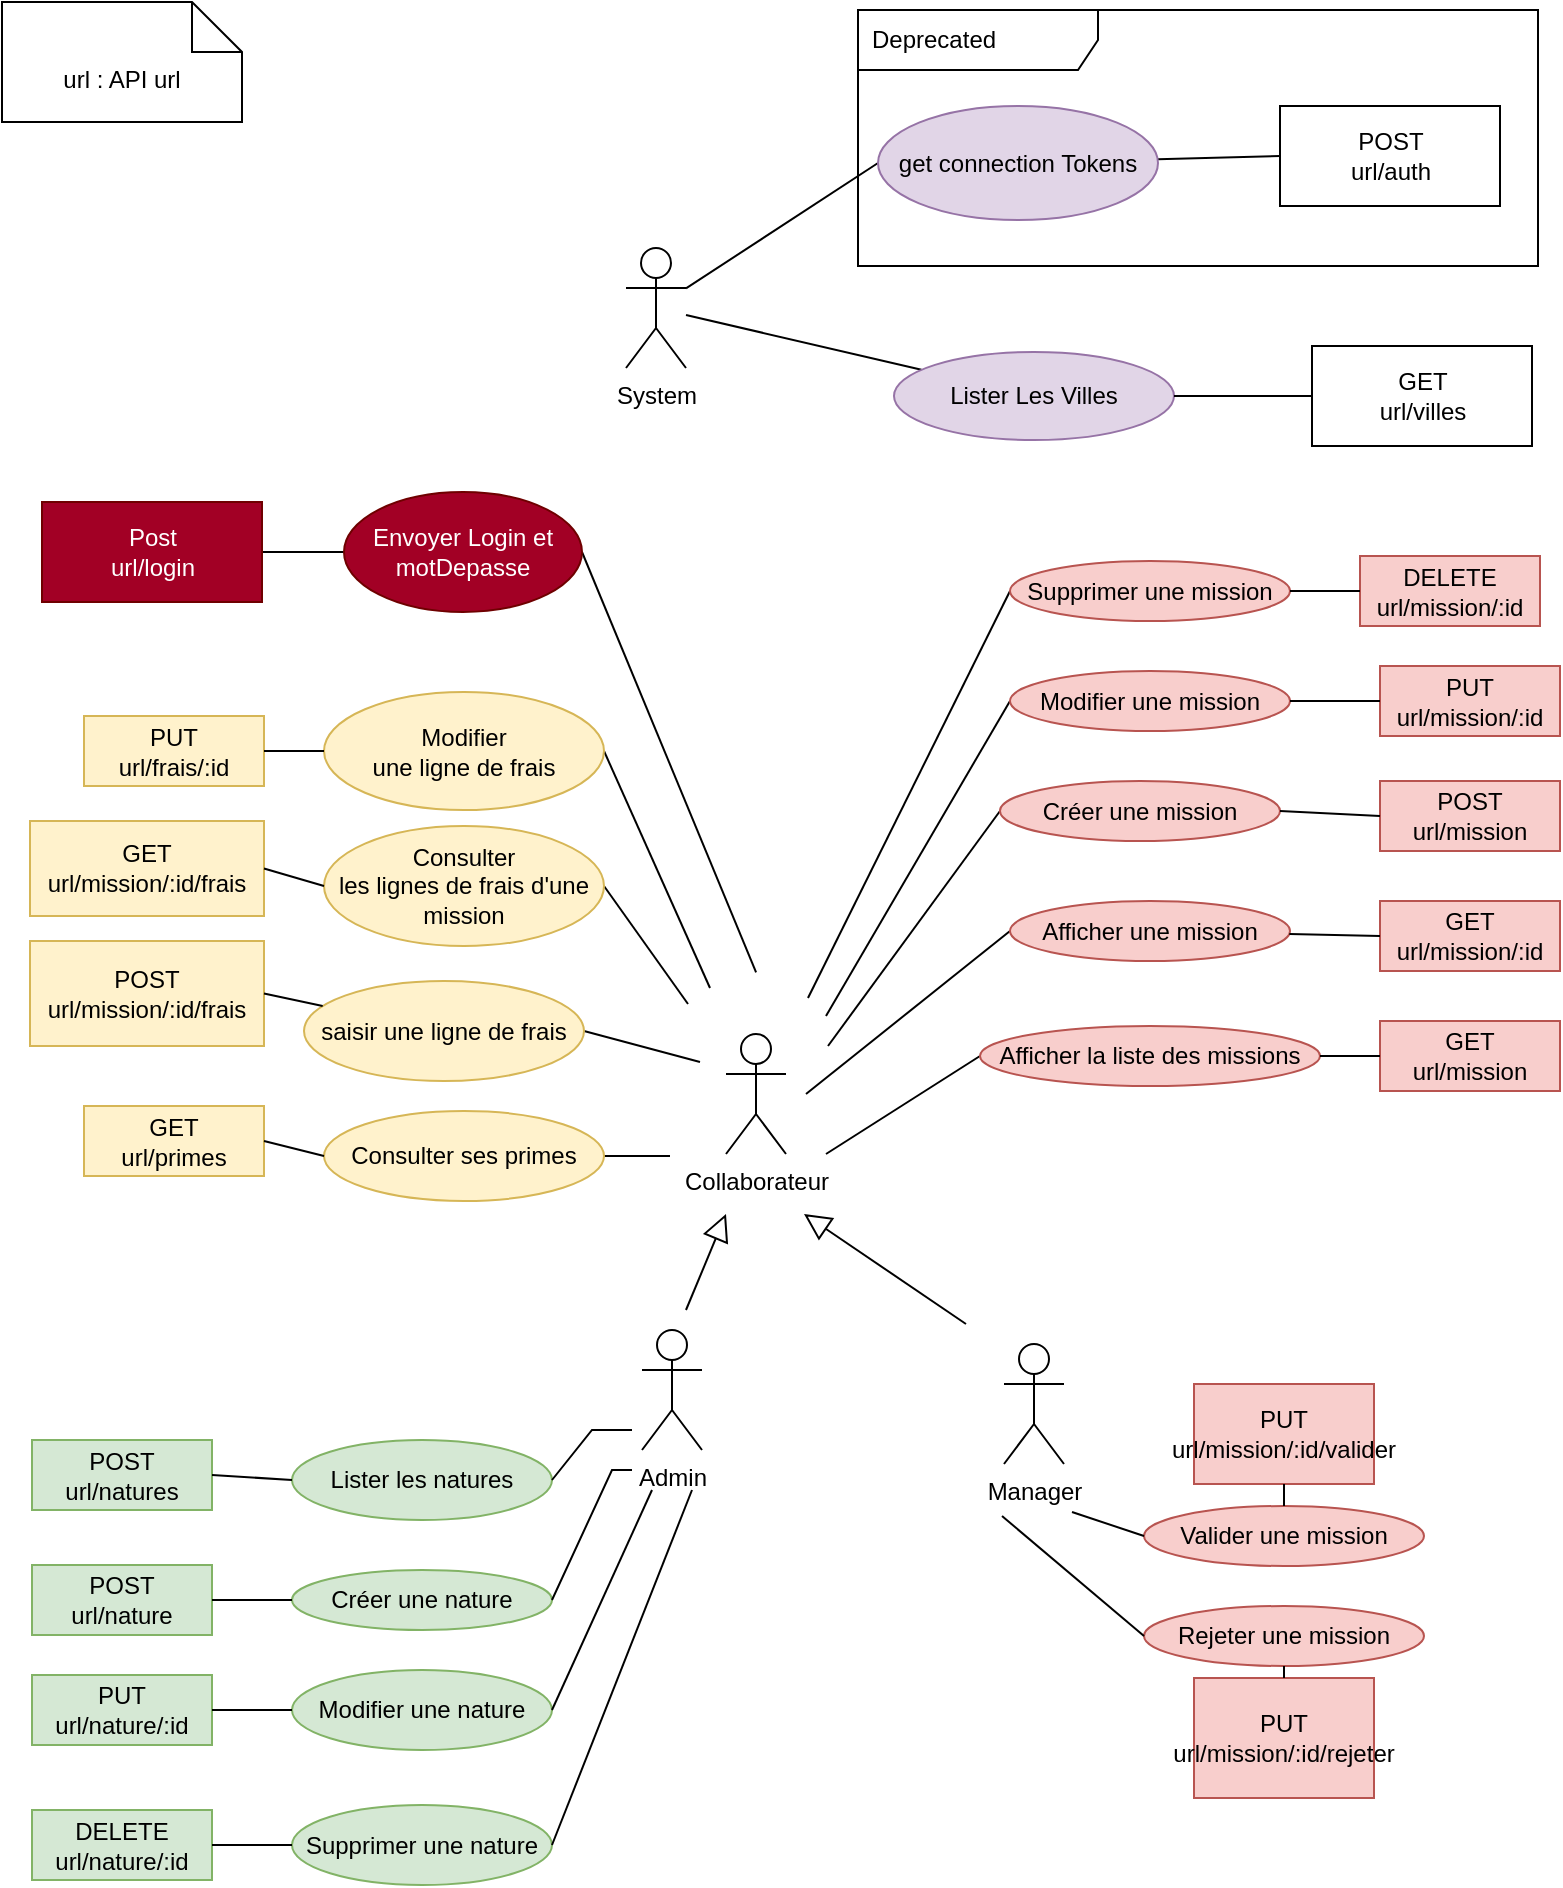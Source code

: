 <mxfile version="20.3.6" type="github">
  <diagram id="1HFoKZ7HmbYaqoWhvM2N" name="Page-1">
    <mxGraphModel dx="1422" dy="734" grid="0" gridSize="10" guides="1" tooltips="1" connect="1" arrows="1" fold="1" page="1" pageScale="1" pageWidth="850" pageHeight="1100" math="0" shadow="0">
      <root>
        <mxCell id="0" />
        <mxCell id="1" parent="0" />
        <mxCell id="fpnA1gOJu9WvSEtu6Hov-3" value="&lt;div&gt;Collaborateur&lt;/div&gt;" style="shape=umlActor;verticalLabelPosition=bottom;verticalAlign=top;html=1;outlineConnect=0;" parent="1" vertex="1">
          <mxGeometry x="391" y="539" width="30" height="60" as="geometry" />
        </mxCell>
        <mxCell id="fpnA1gOJu9WvSEtu6Hov-6" value="" style="endArrow=block;html=1;rounded=0;endFill=0;endSize=11;" parent="1" edge="1">
          <mxGeometry width="50" height="50" relative="1" as="geometry">
            <mxPoint x="371" y="677" as="sourcePoint" />
            <mxPoint x="391" y="629" as="targetPoint" />
            <Array as="points" />
          </mxGeometry>
        </mxCell>
        <mxCell id="fpnA1gOJu9WvSEtu6Hov-7" value="" style="endArrow=block;html=1;rounded=0;endFill=0;endSize=11;startSize=6;startArrow=none;" parent="1" edge="1">
          <mxGeometry width="50" height="50" relative="1" as="geometry">
            <mxPoint x="511" y="684" as="sourcePoint" />
            <mxPoint x="430" y="629" as="targetPoint" />
            <Array as="points" />
          </mxGeometry>
        </mxCell>
        <mxCell id="fpnA1gOJu9WvSEtu6Hov-32" value="" style="endArrow=none;html=1;rounded=0;startSize=6;endSize=11;entryX=0;entryY=0.5;entryDx=0;entryDy=0;" parent="1" target="fpnA1gOJu9WvSEtu6Hov-27" edge="1">
          <mxGeometry width="50" height="50" relative="1" as="geometry">
            <mxPoint x="432" y="521" as="sourcePoint" />
            <mxPoint x="531" y="369" as="targetPoint" />
            <Array as="points" />
          </mxGeometry>
        </mxCell>
        <mxCell id="fpnA1gOJu9WvSEtu6Hov-33" value="" style="endArrow=none;html=1;rounded=0;startSize=6;endSize=11;entryX=0;entryY=0.5;entryDx=0;entryDy=0;" parent="1" target="fpnA1gOJu9WvSEtu6Hov-28" edge="1">
          <mxGeometry width="50" height="50" relative="1" as="geometry">
            <mxPoint x="441" y="530" as="sourcePoint" />
            <mxPoint x="531" y="369" as="targetPoint" />
            <Array as="points" />
          </mxGeometry>
        </mxCell>
        <mxCell id="fpnA1gOJu9WvSEtu6Hov-34" value="" style="endArrow=none;html=1;rounded=0;startSize=6;endSize=11;entryX=0;entryY=0.5;entryDx=0;entryDy=0;" parent="1" target="fpnA1gOJu9WvSEtu6Hov-29" edge="1">
          <mxGeometry width="50" height="50" relative="1" as="geometry">
            <mxPoint x="442" y="545" as="sourcePoint" />
            <mxPoint x="531" y="369" as="targetPoint" />
            <Array as="points" />
          </mxGeometry>
        </mxCell>
        <mxCell id="fpnA1gOJu9WvSEtu6Hov-35" value="" style="endArrow=none;html=1;rounded=0;startSize=6;endSize=11;entryX=0;entryY=0.5;entryDx=0;entryDy=0;" parent="1" target="fpnA1gOJu9WvSEtu6Hov-30" edge="1">
          <mxGeometry width="50" height="50" relative="1" as="geometry">
            <mxPoint x="431" y="569" as="sourcePoint" />
            <mxPoint x="531" y="369" as="targetPoint" />
            <Array as="points" />
          </mxGeometry>
        </mxCell>
        <mxCell id="fpnA1gOJu9WvSEtu6Hov-36" value="" style="endArrow=none;html=1;rounded=0;startSize=6;endSize=11;exitX=0;exitY=0.5;exitDx=0;exitDy=0;" parent="1" source="fpnA1gOJu9WvSEtu6Hov-31" edge="1">
          <mxGeometry width="50" height="50" relative="1" as="geometry">
            <mxPoint x="481" y="419" as="sourcePoint" />
            <mxPoint x="441" y="599" as="targetPoint" />
            <Array as="points" />
          </mxGeometry>
        </mxCell>
        <mxCell id="fpnA1gOJu9WvSEtu6Hov-41" value="" style="endArrow=none;html=1;rounded=0;startSize=6;endSize=11;exitX=1;exitY=0.5;exitDx=0;exitDy=0;" parent="1" source="fpnA1gOJu9WvSEtu6Hov-37" edge="1">
          <mxGeometry width="50" height="50" relative="1" as="geometry">
            <mxPoint x="481" y="429" as="sourcePoint" />
            <mxPoint x="383" y="516" as="targetPoint" />
            <Array as="points" />
          </mxGeometry>
        </mxCell>
        <mxCell id="fpnA1gOJu9WvSEtu6Hov-46" value="" style="endArrow=none;html=1;rounded=0;startSize=6;endSize=11;exitX=1;exitY=0.5;exitDx=0;exitDy=0;" parent="1" source="fpnA1gOJu9WvSEtu6Hov-38" edge="1">
          <mxGeometry width="50" height="50" relative="1" as="geometry">
            <mxPoint x="391" y="319" as="sourcePoint" />
            <mxPoint x="372" y="524" as="targetPoint" />
            <Array as="points" />
          </mxGeometry>
        </mxCell>
        <mxCell id="fpnA1gOJu9WvSEtu6Hov-47" value="" style="endArrow=none;html=1;rounded=0;startSize=6;endSize=11;exitX=1;exitY=0.5;exitDx=0;exitDy=0;" parent="1" source="fpnA1gOJu9WvSEtu6Hov-39" edge="1">
          <mxGeometry width="50" height="50" relative="1" as="geometry">
            <mxPoint x="491" y="419" as="sourcePoint" />
            <mxPoint x="378" y="553" as="targetPoint" />
          </mxGeometry>
        </mxCell>
        <mxCell id="MMcRs4qTpvVBW1Dn-aCO-8" value="" style="endArrow=none;html=1;rounded=0;startSize=6;endSize=11;exitX=1;exitY=0.5;exitDx=0;exitDy=0;" parent="1" source="fpnA1gOJu9WvSEtu6Hov-40" edge="1">
          <mxGeometry width="50" height="50" relative="1" as="geometry">
            <mxPoint x="381.0" y="474" as="sourcePoint" />
            <mxPoint x="363" y="600" as="targetPoint" />
          </mxGeometry>
        </mxCell>
        <mxCell id="vZ3PRXWnmt1vqze5UoZ0-1" value="System" style="shape=umlActor;verticalLabelPosition=bottom;verticalAlign=top;html=1;" parent="1" vertex="1">
          <mxGeometry x="341" y="146" width="30" height="60" as="geometry" />
        </mxCell>
        <mxCell id="vZ3PRXWnmt1vqze5UoZ0-10" style="rounded=0;orthogonalLoop=1;jettySize=auto;html=1;endArrow=none;endFill=0;" parent="1" source="vZ3PRXWnmt1vqze5UoZ0-2" edge="1" target="vZ3PRXWnmt1vqze5UoZ0-1">
          <mxGeometry relative="1" as="geometry">
            <mxPoint x="396" y="215" as="targetPoint" />
          </mxGeometry>
        </mxCell>
        <mxCell id="vZ3PRXWnmt1vqze5UoZ0-2" value="Lister Les Villes" style="ellipse;whiteSpace=wrap;html=1;fillColor=#e1d5e7;strokeColor=#9673a6;" parent="1" vertex="1">
          <mxGeometry x="475" y="198" width="140" height="44" as="geometry" />
        </mxCell>
        <mxCell id="vZ3PRXWnmt1vqze5UoZ0-9" style="edgeStyle=orthogonalEdgeStyle;rounded=0;orthogonalLoop=1;jettySize=auto;html=1;endArrow=none;endFill=0;" parent="1" source="vZ3PRXWnmt1vqze5UoZ0-5" target="vZ3PRXWnmt1vqze5UoZ0-2" edge="1">
          <mxGeometry relative="1" as="geometry" />
        </mxCell>
        <mxCell id="vZ3PRXWnmt1vqze5UoZ0-5" value="&lt;div&gt;GET&lt;/div&gt;&lt;div&gt;url/villes&lt;br&gt;&lt;/div&gt;" style="html=1;" parent="1" vertex="1">
          <mxGeometry x="684" y="195" width="110" height="50" as="geometry" />
        </mxCell>
        <mxCell id="vZ3PRXWnmt1vqze5UoZ0-12" value="" style="group" parent="1" vertex="1" connectable="0">
          <mxGeometry x="529" y="694" width="211" height="263" as="geometry" />
        </mxCell>
        <mxCell id="fpnA1gOJu9WvSEtu6Hov-2" value="&lt;div&gt;Manager&lt;/div&gt;" style="shape=umlActor;verticalLabelPosition=bottom;verticalAlign=top;html=1;outlineConnect=0;" parent="vZ3PRXWnmt1vqze5UoZ0-12" vertex="1">
          <mxGeometry x="1" width="30" height="60" as="geometry" />
        </mxCell>
        <mxCell id="fpnA1gOJu9WvSEtu6Hov-22" value="&lt;div&gt;Rejeter une mission&lt;/div&gt;" style="ellipse;whiteSpace=wrap;html=1;fillColor=#f8cecc;strokeColor=#b85450;" parent="vZ3PRXWnmt1vqze5UoZ0-12" vertex="1">
          <mxGeometry x="71" y="131" width="140" height="30" as="geometry" />
        </mxCell>
        <mxCell id="fpnA1gOJu9WvSEtu6Hov-23" value="&lt;div&gt;Valider une mission&lt;br&gt;&lt;/div&gt;" style="ellipse;whiteSpace=wrap;html=1;fillColor=#f8cecc;strokeColor=#b85450;" parent="vZ3PRXWnmt1vqze5UoZ0-12" vertex="1">
          <mxGeometry x="71" y="81" width="140" height="30" as="geometry" />
        </mxCell>
        <mxCell id="fpnA1gOJu9WvSEtu6Hov-24" value="" style="endArrow=none;html=1;rounded=0;startSize=6;endSize=11;entryX=0;entryY=0.5;entryDx=0;entryDy=0;" parent="vZ3PRXWnmt1vqze5UoZ0-12" target="fpnA1gOJu9WvSEtu6Hov-23" edge="1">
          <mxGeometry width="50" height="50" relative="1" as="geometry">
            <mxPoint x="35" y="84" as="sourcePoint" />
            <mxPoint x="-139" y="120" as="targetPoint" />
            <Array as="points" />
          </mxGeometry>
        </mxCell>
        <mxCell id="fpnA1gOJu9WvSEtu6Hov-26" value="" style="endArrow=none;html=1;rounded=0;startSize=6;endSize=11;exitX=0;exitY=0.5;exitDx=0;exitDy=0;" parent="vZ3PRXWnmt1vqze5UoZ0-12" source="fpnA1gOJu9WvSEtu6Hov-22" edge="1">
          <mxGeometry width="50" height="50" relative="1" as="geometry">
            <mxPoint x="-129" y="160" as="sourcePoint" />
            <mxPoint y="86" as="targetPoint" />
          </mxGeometry>
        </mxCell>
        <mxCell id="MMcRs4qTpvVBW1Dn-aCO-4" value="PUT&lt;br&gt;url/mission/:id/valider" style="text;html=1;strokeColor=#b85450;fillColor=#f8cecc;align=center;verticalAlign=middle;whiteSpace=wrap;rounded=0;shadow=0;sketch=0;" parent="vZ3PRXWnmt1vqze5UoZ0-12" vertex="1">
          <mxGeometry x="96" y="20" width="90" height="50" as="geometry" />
        </mxCell>
        <mxCell id="MMcRs4qTpvVBW1Dn-aCO-5" value="PUT&lt;br&gt;url/mission/:id/rejeter" style="text;html=1;strokeColor=#b85450;fillColor=#f8cecc;align=center;verticalAlign=middle;whiteSpace=wrap;rounded=0;shadow=0;sketch=0;" parent="vZ3PRXWnmt1vqze5UoZ0-12" vertex="1">
          <mxGeometry x="96" y="167" width="90" height="60" as="geometry" />
        </mxCell>
        <mxCell id="MMcRs4qTpvVBW1Dn-aCO-6" value="" style="endArrow=none;html=1;rounded=0;startSize=6;endSize=11;entryX=0.5;entryY=0;entryDx=0;entryDy=0;exitX=0.5;exitY=1;exitDx=0;exitDy=0;" parent="vZ3PRXWnmt1vqze5UoZ0-12" source="MMcRs4qTpvVBW1Dn-aCO-4" target="fpnA1gOJu9WvSEtu6Hov-23" edge="1">
          <mxGeometry width="50" height="50" relative="1" as="geometry">
            <mxPoint x="-29" y="227" as="sourcePoint" />
            <mxPoint x="41" y="67" as="targetPoint" />
          </mxGeometry>
        </mxCell>
        <mxCell id="MMcRs4qTpvVBW1Dn-aCO-7" value="" style="endArrow=none;html=1;rounded=0;startSize=6;endSize=11;entryX=0.5;entryY=1;entryDx=0;entryDy=0;exitX=0.5;exitY=0;exitDx=0;exitDy=0;" parent="vZ3PRXWnmt1vqze5UoZ0-12" source="MMcRs4qTpvVBW1Dn-aCO-5" target="fpnA1gOJu9WvSEtu6Hov-22" edge="1">
          <mxGeometry width="50" height="50" relative="1" as="geometry">
            <mxPoint x="151" y="42" as="sourcePoint" />
            <mxPoint x="151" y="77" as="targetPoint" />
          </mxGeometry>
        </mxCell>
        <mxCell id="vZ3PRXWnmt1vqze5UoZ0-13" value="" style="group" parent="1" vertex="1" connectable="0">
          <mxGeometry x="44" y="687" width="335" height="277.5" as="geometry" />
        </mxCell>
        <mxCell id="fpnA1gOJu9WvSEtu6Hov-1" value="&lt;div&gt;Admin&lt;/div&gt;" style="shape=umlActor;verticalLabelPosition=bottom;verticalAlign=top;html=1;outlineConnect=0;" parent="vZ3PRXWnmt1vqze5UoZ0-13" vertex="1">
          <mxGeometry x="305" width="30" height="60" as="geometry" />
        </mxCell>
        <mxCell id="fpnA1gOJu9WvSEtu6Hov-11" value="&lt;div&gt;Lister les natures&lt;/div&gt;" style="ellipse;whiteSpace=wrap;html=1;fillColor=#d5e8d4;strokeColor=#82b366;" parent="vZ3PRXWnmt1vqze5UoZ0-13" vertex="1">
          <mxGeometry x="130" y="55" width="130" height="40" as="geometry" />
        </mxCell>
        <mxCell id="fpnA1gOJu9WvSEtu6Hov-12" value="&lt;div&gt;Créer une nature&lt;/div&gt;" style="ellipse;whiteSpace=wrap;html=1;fillColor=#d5e8d4;strokeColor=#82b366;" parent="vZ3PRXWnmt1vqze5UoZ0-13" vertex="1">
          <mxGeometry x="130" y="120" width="130" height="30" as="geometry" />
        </mxCell>
        <mxCell id="fpnA1gOJu9WvSEtu6Hov-13" value="&lt;div&gt;Modifier une nature&lt;/div&gt;" style="ellipse;whiteSpace=wrap;html=1;fillColor=#d5e8d4;strokeColor=#82b366;" parent="vZ3PRXWnmt1vqze5UoZ0-13" vertex="1">
          <mxGeometry x="130" y="170" width="130" height="40" as="geometry" />
        </mxCell>
        <mxCell id="fpnA1gOJu9WvSEtu6Hov-14" value="&lt;div&gt;Supprimer une nature&lt;/div&gt;" style="ellipse;whiteSpace=wrap;html=1;fillColor=#d5e8d4;strokeColor=#82b366;" parent="vZ3PRXWnmt1vqze5UoZ0-13" vertex="1">
          <mxGeometry x="130" y="237.5" width="130" height="40" as="geometry" />
        </mxCell>
        <mxCell id="fpnA1gOJu9WvSEtu6Hov-17" value="" style="endArrow=none;html=1;rounded=0;startSize=6;endSize=11;exitX=1;exitY=0.5;exitDx=0;exitDy=0;" parent="vZ3PRXWnmt1vqze5UoZ0-13" source="fpnA1gOJu9WvSEtu6Hov-11" edge="1">
          <mxGeometry width="50" height="50" relative="1" as="geometry">
            <mxPoint x="260" y="150" as="sourcePoint" />
            <mxPoint x="300" y="50" as="targetPoint" />
            <Array as="points">
              <mxPoint x="280" y="50" />
            </Array>
          </mxGeometry>
        </mxCell>
        <mxCell id="fpnA1gOJu9WvSEtu6Hov-19" value="" style="endArrow=none;html=1;rounded=0;startSize=6;endSize=11;exitX=1;exitY=0.5;exitDx=0;exitDy=0;" parent="vZ3PRXWnmt1vqze5UoZ0-13" source="fpnA1gOJu9WvSEtu6Hov-12" edge="1">
          <mxGeometry width="50" height="50" relative="1" as="geometry">
            <mxPoint x="260" y="180" as="sourcePoint" />
            <mxPoint x="300" y="70" as="targetPoint" />
            <Array as="points">
              <mxPoint x="290" y="70" />
            </Array>
          </mxGeometry>
        </mxCell>
        <mxCell id="fpnA1gOJu9WvSEtu6Hov-20" value="" style="endArrow=none;html=1;rounded=0;startSize=6;endSize=11;exitX=1;exitY=0.5;exitDx=0;exitDy=0;" parent="vZ3PRXWnmt1vqze5UoZ0-13" source="fpnA1gOJu9WvSEtu6Hov-13" edge="1">
          <mxGeometry width="50" height="50" relative="1" as="geometry">
            <mxPoint x="260" y="250" as="sourcePoint" />
            <mxPoint x="310" y="80" as="targetPoint" />
            <Array as="points" />
          </mxGeometry>
        </mxCell>
        <mxCell id="fpnA1gOJu9WvSEtu6Hov-21" value="" style="endArrow=none;html=1;rounded=0;startSize=6;endSize=11;exitX=1;exitY=0.5;exitDx=0;exitDy=0;" parent="vZ3PRXWnmt1vqze5UoZ0-13" source="fpnA1gOJu9WvSEtu6Hov-14" edge="1">
          <mxGeometry width="50" height="50" relative="1" as="geometry">
            <mxPoint x="240" y="290" as="sourcePoint" />
            <mxPoint x="330" y="80" as="targetPoint" />
          </mxGeometry>
        </mxCell>
        <mxCell id="MMcRs4qTpvVBW1Dn-aCO-20" value="POST&lt;br&gt;url/natures" style="text;html=1;strokeColor=#82b366;fillColor=#d5e8d4;align=center;verticalAlign=middle;whiteSpace=wrap;rounded=0;shadow=0;sketch=0;" parent="vZ3PRXWnmt1vqze5UoZ0-13" vertex="1">
          <mxGeometry y="55" width="90" height="35" as="geometry" />
        </mxCell>
        <mxCell id="MMcRs4qTpvVBW1Dn-aCO-21" value="POST&lt;br&gt;url/nature" style="text;html=1;strokeColor=#82b366;fillColor=#d5e8d4;align=center;verticalAlign=middle;whiteSpace=wrap;rounded=0;shadow=0;sketch=0;" parent="vZ3PRXWnmt1vqze5UoZ0-13" vertex="1">
          <mxGeometry y="117.5" width="90" height="35" as="geometry" />
        </mxCell>
        <mxCell id="MMcRs4qTpvVBW1Dn-aCO-22" value="PUT&lt;br&gt;url/nature/:id" style="text;html=1;strokeColor=#82b366;fillColor=#d5e8d4;align=center;verticalAlign=middle;whiteSpace=wrap;rounded=0;shadow=0;sketch=0;" parent="vZ3PRXWnmt1vqze5UoZ0-13" vertex="1">
          <mxGeometry y="172.5" width="90" height="35" as="geometry" />
        </mxCell>
        <mxCell id="MMcRs4qTpvVBW1Dn-aCO-23" value="DELETE&lt;br&gt;url/nature/:id" style="text;html=1;strokeColor=#82b366;fillColor=#d5e8d4;align=center;verticalAlign=middle;whiteSpace=wrap;rounded=0;shadow=0;sketch=0;" parent="vZ3PRXWnmt1vqze5UoZ0-13" vertex="1">
          <mxGeometry y="240" width="90" height="35" as="geometry" />
        </mxCell>
        <mxCell id="MMcRs4qTpvVBW1Dn-aCO-24" value="" style="endArrow=none;html=1;rounded=0;exitX=1;exitY=0.5;exitDx=0;exitDy=0;entryX=0;entryY=0.5;entryDx=0;entryDy=0;" parent="vZ3PRXWnmt1vqze5UoZ0-13" source="MMcRs4qTpvVBW1Dn-aCO-20" target="fpnA1gOJu9WvSEtu6Hov-11" edge="1">
          <mxGeometry width="50" height="50" relative="1" as="geometry">
            <mxPoint x="70" y="130" as="sourcePoint" />
            <mxPoint x="120" y="80" as="targetPoint" />
          </mxGeometry>
        </mxCell>
        <mxCell id="MMcRs4qTpvVBW1Dn-aCO-30" value="" style="endArrow=none;html=1;rounded=0;exitX=1;exitY=0.5;exitDx=0;exitDy=0;entryX=0;entryY=0.5;entryDx=0;entryDy=0;" parent="vZ3PRXWnmt1vqze5UoZ0-13" source="MMcRs4qTpvVBW1Dn-aCO-21" target="fpnA1gOJu9WvSEtu6Hov-12" edge="1">
          <mxGeometry width="50" height="50" relative="1" as="geometry">
            <mxPoint x="100" y="82.5" as="sourcePoint" />
            <mxPoint x="130" y="90" as="targetPoint" />
          </mxGeometry>
        </mxCell>
        <mxCell id="MMcRs4qTpvVBW1Dn-aCO-31" value="" style="endArrow=none;html=1;rounded=0;exitX=1;exitY=0.5;exitDx=0;exitDy=0;entryX=0;entryY=0.5;entryDx=0;entryDy=0;" parent="vZ3PRXWnmt1vqze5UoZ0-13" source="MMcRs4qTpvVBW1Dn-aCO-22" target="fpnA1gOJu9WvSEtu6Hov-13" edge="1">
          <mxGeometry width="50" height="50" relative="1" as="geometry">
            <mxPoint x="100" y="145" as="sourcePoint" />
            <mxPoint x="140.0" y="142.5" as="targetPoint" />
          </mxGeometry>
        </mxCell>
        <mxCell id="MMcRs4qTpvVBW1Dn-aCO-32" value="" style="endArrow=none;html=1;rounded=0;exitX=1;exitY=0.5;exitDx=0;exitDy=0;entryX=0;entryY=0.5;entryDx=0;entryDy=0;" parent="vZ3PRXWnmt1vqze5UoZ0-13" source="MMcRs4qTpvVBW1Dn-aCO-23" target="fpnA1gOJu9WvSEtu6Hov-14" edge="1">
          <mxGeometry width="50" height="50" relative="1" as="geometry">
            <mxPoint x="100" y="200" as="sourcePoint" />
            <mxPoint x="140.0" y="200" as="targetPoint" />
          </mxGeometry>
        </mxCell>
        <mxCell id="vZ3PRXWnmt1vqze5UoZ0-16" value="" style="group" parent="1" vertex="1" connectable="0">
          <mxGeometry x="43" y="368" width="287" height="254.5" as="geometry" />
        </mxCell>
        <mxCell id="fpnA1gOJu9WvSEtu6Hov-37" value="&lt;div&gt;Modifier&lt;/div&gt;&lt;div&gt;une ligne de frais&lt;/div&gt;" style="ellipse;whiteSpace=wrap;html=1;fillColor=#fff2cc;strokeColor=#d6b656;" parent="vZ3PRXWnmt1vqze5UoZ0-16" vertex="1">
          <mxGeometry x="147" width="140" height="59" as="geometry" />
        </mxCell>
        <mxCell id="fpnA1gOJu9WvSEtu6Hov-38" value="&lt;div&gt;Consulter&lt;/div&gt;&lt;div&gt;les lignes de frais d&#39;une mission&lt;br&gt;&lt;/div&gt;" style="ellipse;whiteSpace=wrap;html=1;fillColor=#fff2cc;strokeColor=#d6b656;" parent="vZ3PRXWnmt1vqze5UoZ0-16" vertex="1">
          <mxGeometry x="147" y="67" width="140" height="60" as="geometry" />
        </mxCell>
        <mxCell id="fpnA1gOJu9WvSEtu6Hov-39" value="saisir une ligne de frais" style="ellipse;whiteSpace=wrap;html=1;fillColor=#fff2cc;strokeColor=#d6b656;" parent="vZ3PRXWnmt1vqze5UoZ0-16" vertex="1">
          <mxGeometry x="137" y="144.5" width="140" height="50" as="geometry" />
        </mxCell>
        <mxCell id="fpnA1gOJu9WvSEtu6Hov-40" value="&lt;div&gt;Consulter ses primes&lt;/div&gt;" style="ellipse;whiteSpace=wrap;html=1;fillColor=#fff2cc;strokeColor=#d6b656;" parent="vZ3PRXWnmt1vqze5UoZ0-16" vertex="1">
          <mxGeometry x="147" y="209.5" width="140" height="45" as="geometry" />
        </mxCell>
        <mxCell id="MMcRs4qTpvVBW1Dn-aCO-33" value="PUT&lt;br&gt;url/frais/:id" style="text;html=1;strokeColor=#d6b656;fillColor=#fff2cc;align=center;verticalAlign=middle;whiteSpace=wrap;rounded=0;shadow=0;sketch=0;" parent="vZ3PRXWnmt1vqze5UoZ0-16" vertex="1">
          <mxGeometry x="27" y="12" width="90" height="35" as="geometry" />
        </mxCell>
        <mxCell id="MMcRs4qTpvVBW1Dn-aCO-34" value="GET&lt;br&gt;url/mission/:id/frais" style="text;html=1;strokeColor=#d6b656;fillColor=#fff2cc;align=center;verticalAlign=middle;whiteSpace=wrap;rounded=0;shadow=0;sketch=0;" parent="vZ3PRXWnmt1vqze5UoZ0-16" vertex="1">
          <mxGeometry y="64.5" width="117" height="47.5" as="geometry" />
        </mxCell>
        <mxCell id="MMcRs4qTpvVBW1Dn-aCO-35" value="POST&lt;br&gt;url/mission/:id/frais" style="text;html=1;strokeColor=#d6b656;fillColor=#fff2cc;align=center;verticalAlign=middle;whiteSpace=wrap;rounded=0;shadow=0;sketch=0;" parent="vZ3PRXWnmt1vqze5UoZ0-16" vertex="1">
          <mxGeometry y="124.5" width="117" height="52.5" as="geometry" />
        </mxCell>
        <mxCell id="MMcRs4qTpvVBW1Dn-aCO-36" value="GET&lt;br&gt;url/primes" style="text;html=1;strokeColor=#d6b656;fillColor=#fff2cc;align=center;verticalAlign=middle;whiteSpace=wrap;rounded=0;shadow=0;sketch=0;" parent="vZ3PRXWnmt1vqze5UoZ0-16" vertex="1">
          <mxGeometry x="27" y="207" width="90" height="35" as="geometry" />
        </mxCell>
        <mxCell id="MMcRs4qTpvVBW1Dn-aCO-37" value="" style="endArrow=none;html=1;rounded=0;exitX=1;exitY=0.5;exitDx=0;exitDy=0;entryX=0;entryY=0.5;entryDx=0;entryDy=0;" parent="vZ3PRXWnmt1vqze5UoZ0-16" source="MMcRs4qTpvVBW1Dn-aCO-33" target="fpnA1gOJu9WvSEtu6Hov-37" edge="1">
          <mxGeometry width="50" height="50" relative="1" as="geometry">
            <mxPoint x="127" y="-108" as="sourcePoint" />
            <mxPoint x="167" y="-108" as="targetPoint" />
          </mxGeometry>
        </mxCell>
        <mxCell id="MMcRs4qTpvVBW1Dn-aCO-38" value="" style="endArrow=none;html=1;rounded=0;exitX=1;exitY=0.5;exitDx=0;exitDy=0;entryX=0;entryY=0.5;entryDx=0;entryDy=0;" parent="vZ3PRXWnmt1vqze5UoZ0-16" source="MMcRs4qTpvVBW1Dn-aCO-34" target="fpnA1gOJu9WvSEtu6Hov-38" edge="1">
          <mxGeometry width="50" height="50" relative="1" as="geometry">
            <mxPoint x="127.0" y="39.5" as="sourcePoint" />
            <mxPoint x="147.0" y="39.5" as="targetPoint" />
          </mxGeometry>
        </mxCell>
        <mxCell id="MMcRs4qTpvVBW1Dn-aCO-39" value="" style="endArrow=none;html=1;rounded=0;exitX=1;exitY=0.5;exitDx=0;exitDy=0;" parent="vZ3PRXWnmt1vqze5UoZ0-16" source="MMcRs4qTpvVBW1Dn-aCO-35" target="fpnA1gOJu9WvSEtu6Hov-39" edge="1">
          <mxGeometry width="50" height="50" relative="1" as="geometry">
            <mxPoint x="127.0" y="104.5" as="sourcePoint" />
            <mxPoint x="147.0" y="104.5" as="targetPoint" />
          </mxGeometry>
        </mxCell>
        <mxCell id="MMcRs4qTpvVBW1Dn-aCO-40" value="" style="endArrow=none;html=1;rounded=0;exitX=1;exitY=0.5;exitDx=0;exitDy=0;entryX=0;entryY=0.5;entryDx=0;entryDy=0;" parent="vZ3PRXWnmt1vqze5UoZ0-16" source="MMcRs4qTpvVBW1Dn-aCO-36" target="fpnA1gOJu9WvSEtu6Hov-40" edge="1">
          <mxGeometry width="50" height="50" relative="1" as="geometry">
            <mxPoint x="137.0" y="114.5" as="sourcePoint" />
            <mxPoint x="157.0" y="114.5" as="targetPoint" />
          </mxGeometry>
        </mxCell>
        <mxCell id="vZ3PRXWnmt1vqze5UoZ0-17" value="" style="group" parent="1" vertex="1" connectable="0">
          <mxGeometry x="518" y="300" width="290" height="267.5" as="geometry" />
        </mxCell>
        <mxCell id="fpnA1gOJu9WvSEtu6Hov-27" value="&lt;div&gt;Supprimer une mission&lt;br&gt;&lt;/div&gt;" style="ellipse;whiteSpace=wrap;html=1;fillColor=#f8cecc;strokeColor=#b85450;" parent="vZ3PRXWnmt1vqze5UoZ0-17" vertex="1">
          <mxGeometry x="15" y="2.5" width="140" height="30" as="geometry" />
        </mxCell>
        <mxCell id="fpnA1gOJu9WvSEtu6Hov-28" value="&lt;div&gt;Modifier une mission&lt;/div&gt;" style="ellipse;whiteSpace=wrap;html=1;fillColor=#f8cecc;strokeColor=#b85450;" parent="vZ3PRXWnmt1vqze5UoZ0-17" vertex="1">
          <mxGeometry x="15" y="57.5" width="140" height="30" as="geometry" />
        </mxCell>
        <mxCell id="fpnA1gOJu9WvSEtu6Hov-29" value="&lt;div&gt;Créer une mission&lt;br&gt;&lt;/div&gt;" style="ellipse;whiteSpace=wrap;html=1;fillColor=#f8cecc;strokeColor=#b85450;" parent="vZ3PRXWnmt1vqze5UoZ0-17" vertex="1">
          <mxGeometry x="10" y="112.5" width="140" height="30" as="geometry" />
        </mxCell>
        <mxCell id="fpnA1gOJu9WvSEtu6Hov-30" value="&lt;div&gt;Afficher une mission&lt;/div&gt;" style="ellipse;whiteSpace=wrap;html=1;fillColor=#f8cecc;strokeColor=#b85450;" parent="vZ3PRXWnmt1vqze5UoZ0-17" vertex="1">
          <mxGeometry x="15" y="172.5" width="140" height="30" as="geometry" />
        </mxCell>
        <mxCell id="fpnA1gOJu9WvSEtu6Hov-31" value="&lt;div&gt;Afficher la liste des missions&lt;/div&gt;" style="ellipse;whiteSpace=wrap;html=1;fillColor=#f8cecc;strokeColor=#b85450;" parent="vZ3PRXWnmt1vqze5UoZ0-17" vertex="1">
          <mxGeometry y="235" width="170" height="30" as="geometry" />
        </mxCell>
        <mxCell id="MMcRs4qTpvVBW1Dn-aCO-9" value="DELETE&lt;br&gt;url/mission/:id" style="text;html=1;strokeColor=#b85450;fillColor=#f8cecc;align=center;verticalAlign=middle;whiteSpace=wrap;rounded=0;shadow=0;sketch=0;" parent="vZ3PRXWnmt1vqze5UoZ0-17" vertex="1">
          <mxGeometry x="190" width="90" height="35" as="geometry" />
        </mxCell>
        <mxCell id="MMcRs4qTpvVBW1Dn-aCO-10" value="PUT&lt;br&gt;url/mission/:id" style="text;html=1;strokeColor=#b85450;fillColor=#f8cecc;align=center;verticalAlign=middle;whiteSpace=wrap;rounded=0;shadow=0;sketch=0;" parent="vZ3PRXWnmt1vqze5UoZ0-17" vertex="1">
          <mxGeometry x="200" y="55" width="90" height="35" as="geometry" />
        </mxCell>
        <mxCell id="MMcRs4qTpvVBW1Dn-aCO-11" value="" style="endArrow=none;html=1;rounded=0;endFill=0;endSize=11;startSize=6;entryX=1;entryY=0.5;entryDx=0;entryDy=0;exitX=0;exitY=0.5;exitDx=0;exitDy=0;" parent="vZ3PRXWnmt1vqze5UoZ0-17" source="MMcRs4qTpvVBW1Dn-aCO-10" target="fpnA1gOJu9WvSEtu6Hov-28" edge="1">
          <mxGeometry width="50" height="50" relative="1" as="geometry">
            <mxPoint x="150" y="-237.5" as="sourcePoint" />
            <mxPoint x="-90" y="392.5" as="targetPoint" />
            <Array as="points" />
          </mxGeometry>
        </mxCell>
        <mxCell id="MMcRs4qTpvVBW1Dn-aCO-12" value="" style="endArrow=none;html=1;rounded=0;startSize=6;endSize=11;entryX=1;entryY=0.5;entryDx=0;entryDy=0;exitX=0;exitY=0.5;exitDx=0;exitDy=0;" parent="vZ3PRXWnmt1vqze5UoZ0-17" source="MMcRs4qTpvVBW1Dn-aCO-9" target="fpnA1gOJu9WvSEtu6Hov-27" edge="1">
          <mxGeometry width="50" height="50" relative="1" as="geometry">
            <mxPoint x="120" y="-70" as="sourcePoint" />
            <mxPoint x="40" y="-97.5" as="targetPoint" />
          </mxGeometry>
        </mxCell>
        <mxCell id="MMcRs4qTpvVBW1Dn-aCO-13" value="POST&lt;br&gt;url/mission" style="text;html=1;strokeColor=#b85450;fillColor=#f8cecc;align=center;verticalAlign=middle;whiteSpace=wrap;rounded=0;shadow=0;sketch=0;" parent="vZ3PRXWnmt1vqze5UoZ0-17" vertex="1">
          <mxGeometry x="200" y="112.5" width="90" height="35" as="geometry" />
        </mxCell>
        <mxCell id="MMcRs4qTpvVBW1Dn-aCO-14" value="GET&lt;br&gt;url/mission/:id" style="text;html=1;strokeColor=#b85450;fillColor=#f8cecc;align=center;verticalAlign=middle;whiteSpace=wrap;rounded=0;shadow=0;sketch=0;" parent="vZ3PRXWnmt1vqze5UoZ0-17" vertex="1">
          <mxGeometry x="200" y="172.5" width="90" height="35" as="geometry" />
        </mxCell>
        <mxCell id="MMcRs4qTpvVBW1Dn-aCO-16" value="GET&lt;br&gt;url/mission" style="text;html=1;strokeColor=#b85450;fillColor=#f8cecc;align=center;verticalAlign=middle;whiteSpace=wrap;rounded=0;shadow=0;sketch=0;" parent="vZ3PRXWnmt1vqze5UoZ0-17" vertex="1">
          <mxGeometry x="200" y="232.5" width="90" height="35" as="geometry" />
        </mxCell>
        <mxCell id="MMcRs4qTpvVBW1Dn-aCO-17" value="" style="endArrow=none;html=1;rounded=0;entryX=0;entryY=0.5;entryDx=0;entryDy=0;exitX=1;exitY=0.5;exitDx=0;exitDy=0;" parent="vZ3PRXWnmt1vqze5UoZ0-17" source="fpnA1gOJu9WvSEtu6Hov-29" target="MMcRs4qTpvVBW1Dn-aCO-13" edge="1">
          <mxGeometry width="50" height="50" relative="1" as="geometry">
            <mxPoint x="-30" y="12.5" as="sourcePoint" />
            <mxPoint x="20" y="-37.5" as="targetPoint" />
          </mxGeometry>
        </mxCell>
        <mxCell id="MMcRs4qTpvVBW1Dn-aCO-18" value="" style="endArrow=none;html=1;rounded=0;entryX=0;entryY=0.5;entryDx=0;entryDy=0;" parent="vZ3PRXWnmt1vqze5UoZ0-17" source="fpnA1gOJu9WvSEtu6Hov-30" target="MMcRs4qTpvVBW1Dn-aCO-14" edge="1">
          <mxGeometry width="50" height="50" relative="1" as="geometry">
            <mxPoint x="160" y="137.5" as="sourcePoint" />
            <mxPoint x="210" y="140" as="targetPoint" />
          </mxGeometry>
        </mxCell>
        <mxCell id="MMcRs4qTpvVBW1Dn-aCO-19" value="" style="endArrow=none;html=1;rounded=0;entryX=0;entryY=0.5;entryDx=0;entryDy=0;exitX=1;exitY=0.5;exitDx=0;exitDy=0;" parent="vZ3PRXWnmt1vqze5UoZ0-17" source="fpnA1gOJu9WvSEtu6Hov-31" target="MMcRs4qTpvVBW1Dn-aCO-16" edge="1">
          <mxGeometry width="50" height="50" relative="1" as="geometry">
            <mxPoint x="170" y="147.5" as="sourcePoint" />
            <mxPoint x="220" y="150" as="targetPoint" />
          </mxGeometry>
        </mxCell>
        <mxCell id="vZ3PRXWnmt1vqze5UoZ0-21" style="edgeStyle=orthogonalEdgeStyle;rounded=0;orthogonalLoop=1;jettySize=auto;html=1;endArrow=none;endFill=0;" parent="1" source="vZ3PRXWnmt1vqze5UoZ0-18" target="vZ3PRXWnmt1vqze5UoZ0-19" edge="1">
          <mxGeometry relative="1" as="geometry" />
        </mxCell>
        <mxCell id="vZ3PRXWnmt1vqze5UoZ0-22" style="rounded=0;orthogonalLoop=1;jettySize=auto;html=1;endArrow=none;endFill=0;exitX=1;exitY=0.5;exitDx=0;exitDy=0;" parent="1" source="vZ3PRXWnmt1vqze5UoZ0-18" edge="1">
          <mxGeometry relative="1" as="geometry">
            <mxPoint x="406.043" y="508.13" as="targetPoint" />
          </mxGeometry>
        </mxCell>
        <mxCell id="vZ3PRXWnmt1vqze5UoZ0-18" value="Envoyer Login et motDepasse" style="ellipse;whiteSpace=wrap;html=1;fillColor=#a20025;fontColor=#ffffff;strokeColor=#6F0000;" parent="1" vertex="1">
          <mxGeometry x="200" y="268" width="119" height="60" as="geometry" />
        </mxCell>
        <mxCell id="vZ3PRXWnmt1vqze5UoZ0-19" value="&lt;div&gt;Post&lt;/div&gt;&lt;div&gt;url/login&lt;br&gt;&lt;/div&gt;" style="html=1;fillColor=#a20025;fontColor=#ffffff;strokeColor=#6F0000;" parent="1" vertex="1">
          <mxGeometry x="49" y="273" width="110" height="50" as="geometry" />
        </mxCell>
        <mxCell id="vZ3PRXWnmt1vqze5UoZ0-25" style="edgeStyle=none;rounded=0;orthogonalLoop=1;jettySize=auto;html=1;endArrow=none;endFill=0;exitX=0;exitY=0.5;exitDx=0;exitDy=0;" parent="1" source="vZ3PRXWnmt1vqze5UoZ0-23" edge="1" target="vZ3PRXWnmt1vqze5UoZ0-1">
          <mxGeometry relative="1" as="geometry">
            <mxPoint x="392" y="165" as="targetPoint" />
          </mxGeometry>
        </mxCell>
        <mxCell id="vZ3PRXWnmt1vqze5UoZ0-26" style="edgeStyle=none;rounded=0;orthogonalLoop=1;jettySize=auto;html=1;entryX=0;entryY=0.5;entryDx=0;entryDy=0;endArrow=none;endFill=0;" parent="1" source="vZ3PRXWnmt1vqze5UoZ0-23" target="vZ3PRXWnmt1vqze5UoZ0-24" edge="1">
          <mxGeometry relative="1" as="geometry" />
        </mxCell>
        <mxCell id="vZ3PRXWnmt1vqze5UoZ0-23" value="get connection Tokens" style="ellipse;whiteSpace=wrap;html=1;fillColor=#e1d5e7;strokeColor=#9673a6;" parent="1" vertex="1">
          <mxGeometry x="467" y="75" width="140" height="57" as="geometry" />
        </mxCell>
        <mxCell id="vZ3PRXWnmt1vqze5UoZ0-24" value="&lt;div&gt;POST&lt;br&gt;&lt;/div&gt;&lt;div&gt;url/auth&lt;br&gt;&lt;/div&gt;" style="html=1;" parent="1" vertex="1">
          <mxGeometry x="668" y="75" width="110" height="50" as="geometry" />
        </mxCell>
        <mxCell id="cNAMEyd84vMaoOLNQ2fS-2" value="url : API url " style="shape=note2;boundedLbl=1;whiteSpace=wrap;html=1;size=25;verticalAlign=top;align=center;" vertex="1" parent="1">
          <mxGeometry x="29" y="23" width="120" height="60" as="geometry" />
        </mxCell>
        <mxCell id="cNAMEyd84vMaoOLNQ2fS-3" value="Deprecated" style="shape=umlFrame;whiteSpace=wrap;html=1;width=120;height=30;boundedLbl=1;verticalAlign=middle;align=left;spacingLeft=5;" vertex="1" parent="1">
          <mxGeometry x="457" y="27" width="340" height="128" as="geometry" />
        </mxCell>
      </root>
    </mxGraphModel>
  </diagram>
</mxfile>
